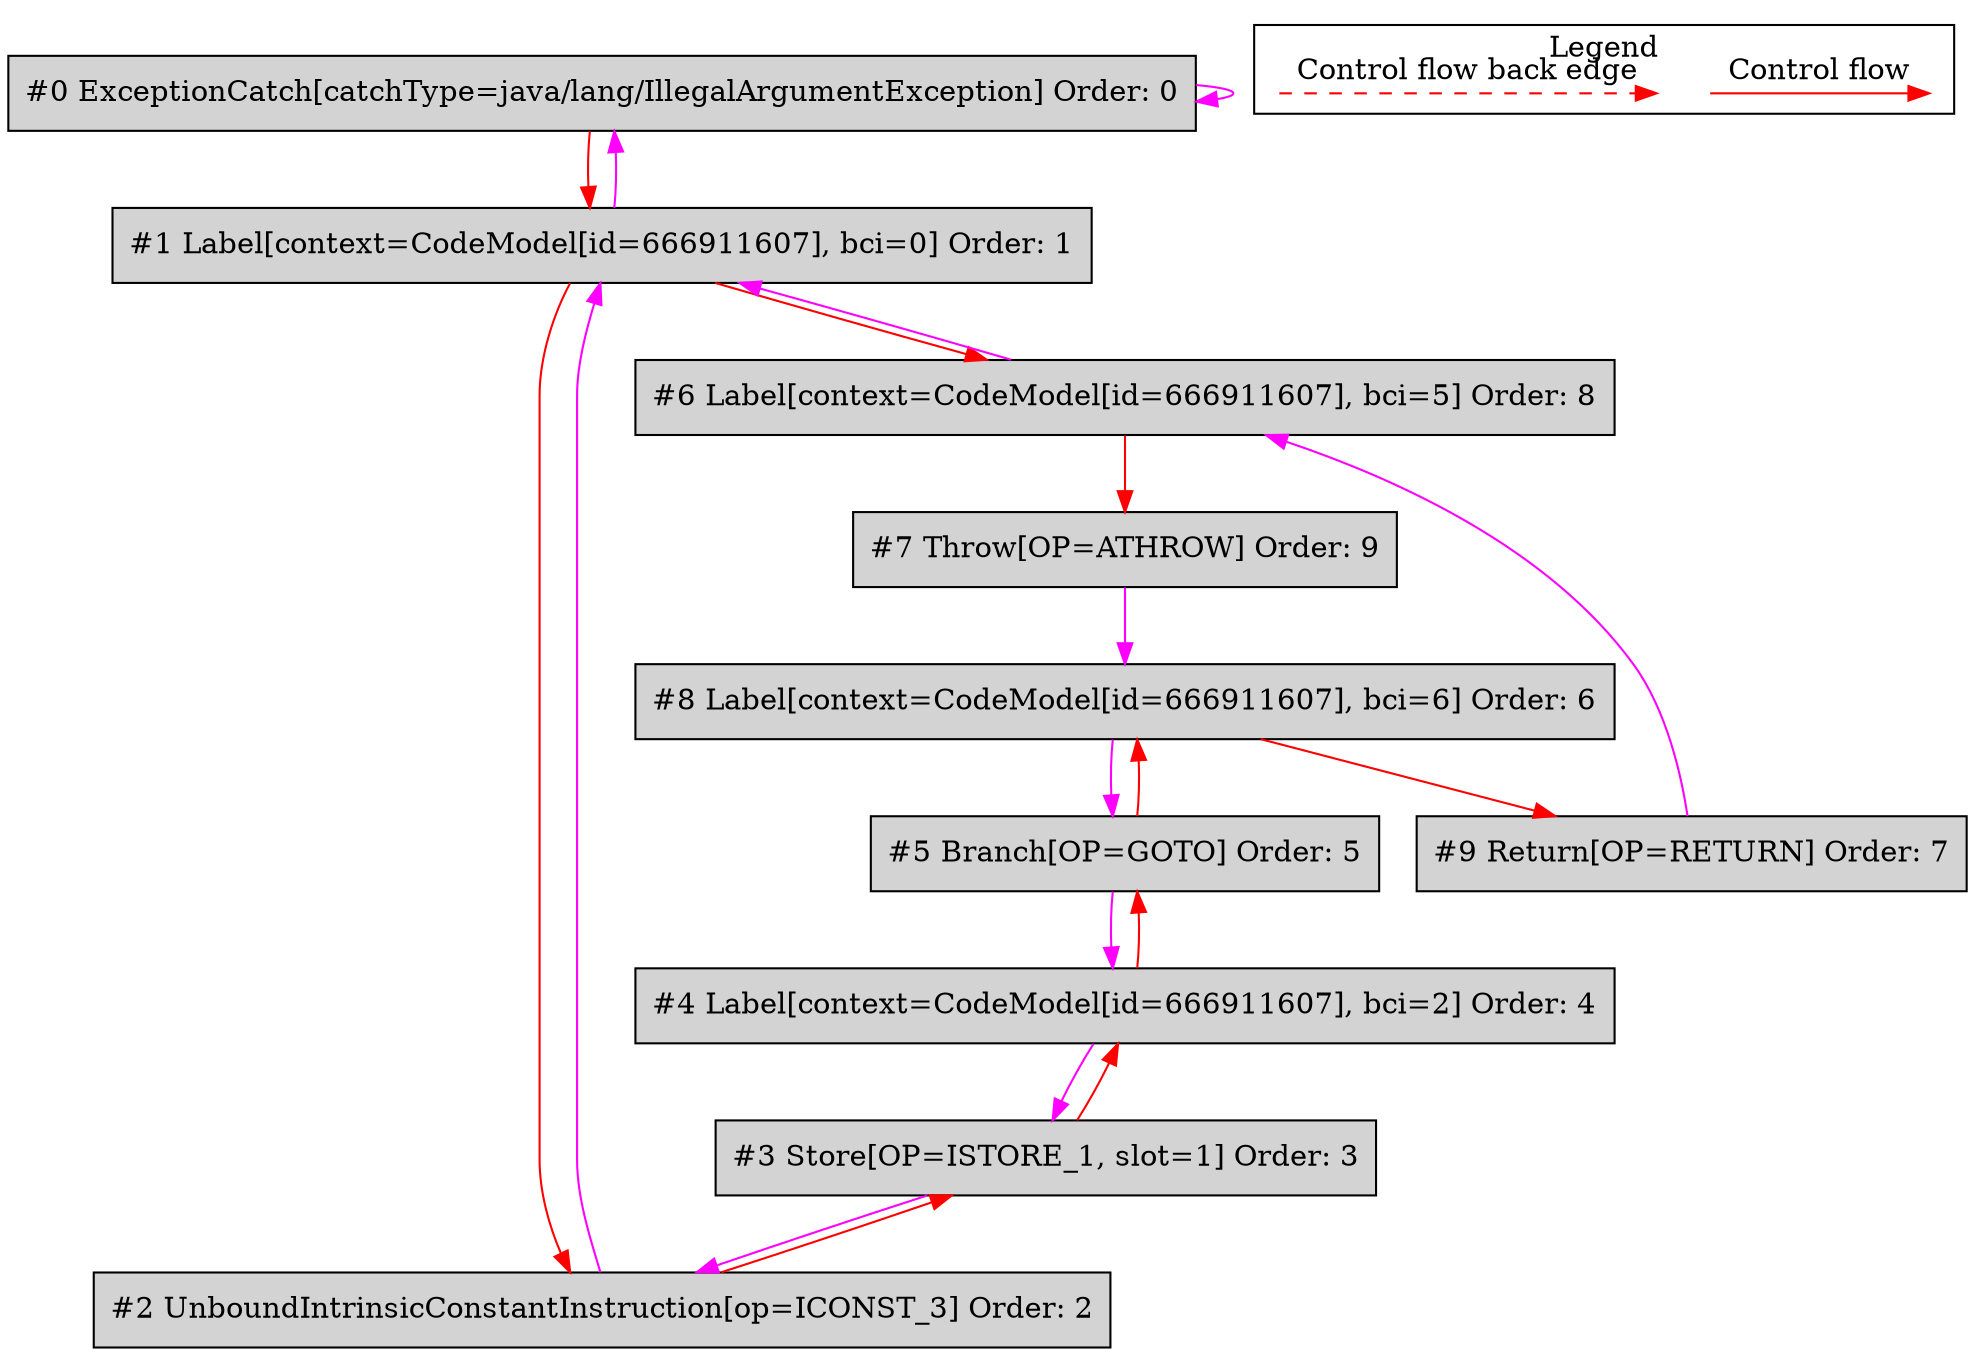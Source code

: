 digraph {
 ordering="in";
 node0[label="#0 ExceptionCatch[catchType=java/lang/IllegalArgumentException] Order: 0", shape=box, fillcolor=lightgrey, style=filled];
 node1[label="#1 Label[context=CodeModel[id=666911607], bci=0] Order: 1", shape=box, fillcolor=lightgrey, style=filled];
 node2[label="#2 UnboundIntrinsicConstantInstruction[op=ICONST_3] Order: 2", shape=box, fillcolor=lightgrey, style=filled];
 node3[label="#3 Store[OP=ISTORE_1, slot=1] Order: 3", shape=box, fillcolor=lightgrey, style=filled];
 node4[label="#4 Label[context=CodeModel[id=666911607], bci=2] Order: 4", shape=box, fillcolor=lightgrey, style=filled];
 node5[label="#5 Branch[OP=GOTO] Order: 5", shape=box, fillcolor=lightgrey, style=filled];
 node6[label="#6 Label[context=CodeModel[id=666911607], bci=5] Order: 8", shape=box, fillcolor=lightgrey, style=filled];
 node7[label="#7 Throw[OP=ATHROW] Order: 9", shape=box, fillcolor=lightgrey, style=filled];
 node8[label="#8 Label[context=CodeModel[id=666911607], bci=6] Order: 6", shape=box, fillcolor=lightgrey, style=filled];
 node9[label="#9 Return[OP=RETURN] Order: 7", shape=box, fillcolor=lightgrey, style=filled];
 node0 -> node0[color=fuchsia];
 node0 -> node1[color=red];
 node1 -> node0[color=fuchsia];
 node1 -> node2[color=red];
 node2 -> node1[color=fuchsia];
 node2 -> node3[color=red];
 node3 -> node2[color=fuchsia];
 node3 -> node4[color=red];
 node4 -> node3[color=fuchsia];
 node4 -> node5[color=red];
 node5 -> node4[color=fuchsia];
 node1 -> node6[color=red];
 node6 -> node1[color=fuchsia];
 node6 -> node7[color=red];
 node7 -> node8[color=fuchsia];
 node5 -> node8[color=red];
 node8 -> node5[color=fuchsia];
 node8 -> node9[color=red];
 node9 -> node6[color=fuchsia];
 subgraph cluster_000 {
  label = "Legend";
  node [shape=point]
  {
   rank=same;
   c0 [style = invis];
   c1 [style = invis];
   c2 [style = invis];
   c3 [style = invis];
  }
  c0 -> c1 [label="Control flow", style=solid, color=red]
  c2 -> c3 [label="Control flow back edge", style=dashed, color=red]
 }

}
